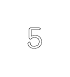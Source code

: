   \begin{scope}[shift={(-9.447, 9.471)}]
    \path[draw=black,line width=0.003cm] (9.627, -9.384).. controls (9.627, -9.342) and (9.594, -9.3) .. (9.544, -9.3).. controls (9.529, -9.3) and (9.511, -9.303) .. (9.493, -9.312) -- (9.493, -9.232) -- (9.595, -9.232).. controls (9.601, -9.232) and (9.612, -9.232) .. (9.612, -9.219).. controls (9.612, -9.206) and (9.602, -9.206) .. (9.595, -9.206) -- (9.481, -9.206).. controls (9.467, -9.206) and (9.464, -9.21) .. (9.464, -9.223) -- (9.464, -9.336).. controls (9.464, -9.344) and (9.464, -9.353) .. (9.478, -9.353).. controls (9.485, -9.353) and (9.487, -9.351) .. (9.491, -9.347).. controls (9.502, -9.334) and (9.519, -9.326) .. (9.544, -9.326).. controls (9.579, -9.326) and (9.598, -9.357) .. (9.598, -9.384).. controls (9.598, -9.418) and (9.568, -9.444) .. (9.532, -9.444).. controls (9.52, -9.444) and (9.493, -9.44) .. (9.481, -9.417).. controls (9.483, -9.415) and (9.487, -9.412) .. (9.487, -9.403).. controls (9.487, -9.391) and (9.477, -9.384) .. (9.468, -9.384).. controls (9.462, -9.384) and (9.449, -9.388) .. (9.449, -9.405).. controls (9.449, -9.44) and (9.485, -9.469) .. (9.532, -9.469).. controls (9.585, -9.469) and (9.627, -9.431) .. (9.627, -9.384) -- cycle;



  \end{scope}
